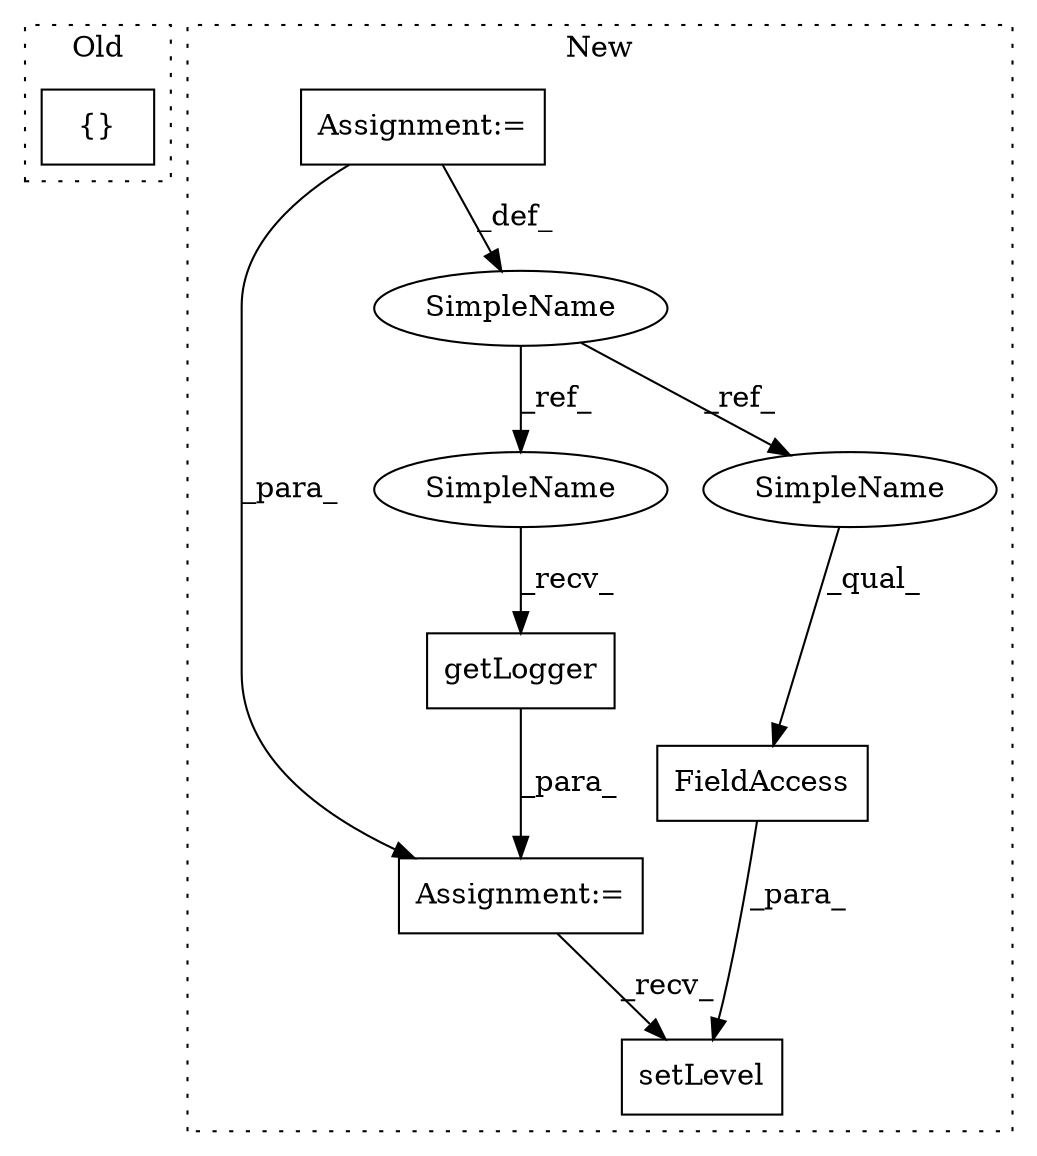 digraph G {
subgraph cluster0 {
1 [label="{}" a="4" s="6315,6335" l="1,1" shape="box"];
label = "Old";
style="dotted";
}
subgraph cluster1 {
2 [label="setLevel" a="32" s="7348,7370" l="9,1" shape="box"];
3 [label="FieldAccess" a="22" s="7357" l="13" shape="box"];
4 [label="getLogger" a="32" s="7324" l="11" shape="box"];
5 [label="Assignment:=" a="7" s="7315" l="1" shape="box"];
6 [label="SimpleName" a="42" s="6265" l="7" shape="ellipse"];
7 [label="Assignment:=" a="7" s="6265" l="7" shape="box"];
8 [label="SimpleName" a="42" s="7357" l="7" shape="ellipse"];
9 [label="SimpleName" a="42" s="7316" l="7" shape="ellipse"];
label = "New";
style="dotted";
}
3 -> 2 [label="_para_"];
4 -> 5 [label="_para_"];
5 -> 2 [label="_recv_"];
6 -> 8 [label="_ref_"];
6 -> 9 [label="_ref_"];
7 -> 6 [label="_def_"];
7 -> 5 [label="_para_"];
8 -> 3 [label="_qual_"];
9 -> 4 [label="_recv_"];
}